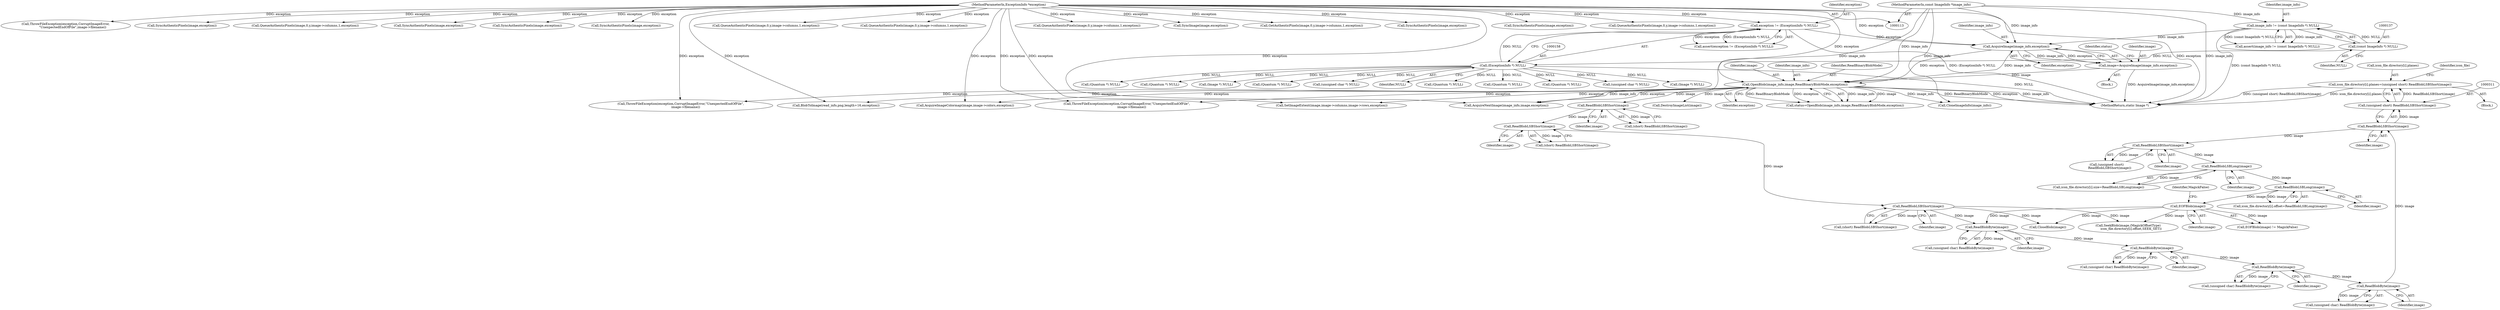 digraph "0_ImageMagick_0f6fc2d5bf8f500820c3dbcf0d23ee14f2d9f734_3@array" {
"1000302" [label="(Call,icon_file.directory[i].planes=(unsigned short) ReadBlobLSBShort(image))"];
"1000310" [label="(Call,(unsigned short) ReadBlobLSBShort(image))"];
"1000312" [label="(Call,ReadBlobLSBShort(image))"];
"1000300" [label="(Call,ReadBlobByte(image))"];
"1000288" [label="(Call,ReadBlobByte(image))"];
"1000276" [label="(Call,ReadBlobByte(image))"];
"1000264" [label="(Call,ReadBlobByte(image))"];
"1000348" [label="(Call,EOFBlob(image))"];
"1000344" [label="(Call,ReadBlobLSBLong(image))"];
"1000334" [label="(Call,ReadBlobLSBLong(image))"];
"1000324" [label="(Call,ReadBlobLSBShort(image))"];
"1000213" [label="(Call,ReadBlobLSBShort(image))"];
"1000205" [label="(Call,ReadBlobLSBShort(image))"];
"1000197" [label="(Call,ReadBlobLSBShort(image))"];
"1000173" [label="(Call,OpenBlob(image_info,image,ReadBinaryBlobMode,exception))"];
"1000168" [label="(Call,AcquireImage(image_info,exception))"];
"1000134" [label="(Call,image_info != (const ImageInfo *) NULL)"];
"1000114" [label="(MethodParameterIn,const ImageInfo *image_info)"];
"1000136" [label="(Call,(const ImageInfo *) NULL)"];
"1000155" [label="(Call,exception != (ExceptionInfo *) NULL)"];
"1000115" [label="(MethodParameterIn,ExceptionInfo *exception)"];
"1000157" [label="(Call,(ExceptionInfo *) NULL)"];
"1000166" [label="(Call,image=AcquireImage(image_info,exception))"];
"1001632" [label="(Call,QueueAuthenticPixels(image,0,y,image->columns,1,exception))"];
"1000265" [label="(Identifier,image)"];
"1000326" [label="(Call,icon_file.directory[i].size=ReadBlobLSBLong(image))"];
"1000274" [label="(Call,(unsigned char) ReadBlobByte(image))"];
"1000114" [label="(MethodParameterIn,const ImageInfo *image_info)"];
"1000197" [label="(Call,ReadBlobLSBShort(image))"];
"1000288" [label="(Call,ReadBlobByte(image))"];
"1001757" [label="(Call,QueueAuthenticPixels(image,0,y,image->columns,1,exception))"];
"1000298" [label="(Call,(unsigned char) ReadBlobByte(image))"];
"1000286" [label="(Call,(unsigned char) ReadBlobByte(image))"];
"1001944" [label="(Call,(Quantum *) NULL)"];
"1000176" [label="(Identifier,ReadBinaryBlobMode)"];
"1001089" [label="(Call,SetImageExtent(image,image->columns,image->rows,exception))"];
"1000345" [label="(Identifier,image)"];
"1000505" [label="(Call,(unsigned char *) NULL)"];
"1000175" [label="(Identifier,image)"];
"1000352" [label="(Call,ThrowFileException(exception,CorruptImageError,\"UnexpectedEndOfFile\",\n          image->filename))"];
"1000313" [label="(Identifier,image)"];
"1002136" [label="(Call,(Image *) NULL)"];
"1000336" [label="(Call,icon_file.directory[i].offset=ReadBlobLSBLong(image))"];
"1000134" [label="(Call,image_info != (const ImageInfo *) NULL)"];
"1001769" [label="(Call,(Quantum *) NULL)"];
"1000444" [label="(Call,ThrowFileException(exception,CorruptImageError,\"UnexpectedEndOfFile\",\n          image->filename))"];
"1000154" [label="(Call,assert(exception != (ExceptionInfo *) NULL))"];
"1001367" [label="(Call,(Quantum *) NULL)"];
"1000188" [label="(Call,(Image *) NULL)"];
"1000116" [label="(Block,)"];
"1000206" [label="(Identifier,image)"];
"1000591" [label="(Call,BlobToImage(read_info,png,length+16,exception))"];
"1001355" [label="(Call,QueueAuthenticPixels(image,0,y,image->columns,1,exception))"];
"1001528" [label="(Call,(Quantum *) NULL)"];
"1000277" [label="(Identifier,image)"];
"1000302" [label="(Call,icon_file.directory[i].planes=(unsigned short) ReadBlobLSBShort(image))"];
"1000934" [label="(Call,AcquireImageColormap(image,image->colors,exception))"];
"1000136" [label="(Call,(const ImageInfo *) NULL)"];
"1002168" [label="(Call,CloseBlob(image))"];
"1000962" [label="(Call,(unsigned char *) NULL)"];
"1000205" [label="(Call,ReadBlobLSBShort(image))"];
"1000174" [label="(Identifier,image_info)"];
"1000253" [label="(Block,)"];
"1000173" [label="(Call,OpenBlob(image_info,image,ReadBinaryBlobMode,exception))"];
"1000322" [label="(Call,(unsigned short)\n      ReadBlobLSBShort(image))"];
"1000349" [label="(Identifier,image)"];
"1000159" [label="(Identifier,NULL)"];
"1001899" [label="(Call,SyncImage(image,exception))"];
"1000172" [label="(Identifier,status)"];
"1000344" [label="(Call,ReadBlobLSBLong(image))"];
"1001932" [label="(Call,GetAuthenticPixels(image,0,y,image->columns,1,exception))"];
"1000169" [label="(Identifier,image_info)"];
"1001701" [label="(Call,SyncAuthenticPixels(image,exception))"];
"1000324" [label="(Call,ReadBlobLSBShort(image))"];
"1000312" [label="(Call,ReadBlobLSBShort(image))"];
"1002128" [label="(Call,AcquireNextImage(image_info,image,exception))"];
"1000264" [label="(Call,ReadBlobByte(image))"];
"1000115" [label="(MethodParameterIn,ExceptionInfo *exception)"];
"1000579" [label="(Call,CloneImageInfo(image_info))"];
"1000166" [label="(Call,image=AcquireImage(image_info,exception))"];
"1000325" [label="(Identifier,image)"];
"1000133" [label="(Call,assert(image_info != (const ImageInfo *) NULL))"];
"1000276" [label="(Call,ReadBlobByte(image))"];
"1000379" [label="(Call,SeekBlob(image,(MagickOffsetType)\n      icon_file.directory[i].offset,SEEK_SET))"];
"1000300" [label="(Call,ReadBlobByte(image))"];
"1001300" [label="(Call,SyncAuthenticPixels(image,exception))"];
"1000156" [label="(Identifier,exception)"];
"1000211" [label="(Call,(short) ReadBlobLSBShort(image))"];
"1001644" [label="(Call,(Quantum *) NULL)"];
"1000335" [label="(Identifier,image)"];
"1000198" [label="(Identifier,image)"];
"1001171" [label="(Call,QueueAuthenticPixels(image,0,y,image->columns,1,exception))"];
"1000310" [label="(Call,(unsigned short) ReadBlobLSBShort(image))"];
"1000348" [label="(Call,EOFBlob(image))"];
"1000195" [label="(Call,(short) ReadBlobLSBShort(image))"];
"1000334" [label="(Call,ReadBlobLSBLong(image))"];
"1001183" [label="(Call,(Quantum *) NULL)"];
"1000214" [label="(Identifier,image)"];
"1000185" [label="(Call,DestroyImageList(image))"];
"1000203" [label="(Call,(short) ReadBlobLSBShort(image))"];
"1000177" [label="(Identifier,exception)"];
"1000155" [label="(Call,exception != (ExceptionInfo *) NULL)"];
"1000171" [label="(Call,status=OpenBlob(image_info,image,ReadBinaryBlobMode,exception))"];
"1002173" [label="(MethodReturn,static Image *)"];
"1000138" [label="(Identifier,NULL)"];
"1000170" [label="(Identifier,exception)"];
"1000303" [label="(Call,icon_file.directory[i].planes)"];
"1000157" [label="(Call,(ExceptionInfo *) NULL)"];
"1000347" [label="(Call,EOFBlob(image) != MagickFalse)"];
"1000167" [label="(Identifier,image)"];
"1002088" [label="(Call,ThrowFileException(exception,CorruptImageError,\n              \"UnexpectedEndOfFile\",image->filename))"];
"1000213" [label="(Call,ReadBlobLSBShort(image))"];
"1000135" [label="(Identifier,image_info)"];
"1001461" [label="(Call,SyncAuthenticPixels(image,exception))"];
"1000262" [label="(Call,(unsigned char) ReadBlobByte(image))"];
"1000168" [label="(Call,AcquireImage(image_info,exception))"];
"1000301" [label="(Identifier,image)"];
"1000318" [label="(Identifier,icon_file)"];
"1000350" [label="(Identifier,MagickFalse)"];
"1001516" [label="(Call,QueueAuthenticPixels(image,0,y,image->columns,1,exception))"];
"1000289" [label="(Identifier,image)"];
"1001852" [label="(Call,SyncAuthenticPixels(image,exception))"];
"1002077" [label="(Call,SyncAuthenticPixels(image,exception))"];
"1001577" [label="(Call,SyncAuthenticPixels(image,exception))"];
"1000302" -> "1000253"  [label="AST: "];
"1000302" -> "1000310"  [label="CFG: "];
"1000303" -> "1000302"  [label="AST: "];
"1000310" -> "1000302"  [label="AST: "];
"1000318" -> "1000302"  [label="CFG: "];
"1000302" -> "1002173"  [label="DDG: (unsigned short) ReadBlobLSBShort(image)"];
"1000302" -> "1002173"  [label="DDG: icon_file.directory[i].planes"];
"1000310" -> "1000302"  [label="DDG: ReadBlobLSBShort(image)"];
"1000310" -> "1000312"  [label="CFG: "];
"1000311" -> "1000310"  [label="AST: "];
"1000312" -> "1000310"  [label="AST: "];
"1000312" -> "1000310"  [label="DDG: image"];
"1000312" -> "1000313"  [label="CFG: "];
"1000313" -> "1000312"  [label="AST: "];
"1000300" -> "1000312"  [label="DDG: image"];
"1000312" -> "1000324"  [label="DDG: image"];
"1000300" -> "1000298"  [label="AST: "];
"1000300" -> "1000301"  [label="CFG: "];
"1000301" -> "1000300"  [label="AST: "];
"1000298" -> "1000300"  [label="CFG: "];
"1000300" -> "1000298"  [label="DDG: image"];
"1000288" -> "1000300"  [label="DDG: image"];
"1000288" -> "1000286"  [label="AST: "];
"1000288" -> "1000289"  [label="CFG: "];
"1000289" -> "1000288"  [label="AST: "];
"1000286" -> "1000288"  [label="CFG: "];
"1000288" -> "1000286"  [label="DDG: image"];
"1000276" -> "1000288"  [label="DDG: image"];
"1000276" -> "1000274"  [label="AST: "];
"1000276" -> "1000277"  [label="CFG: "];
"1000277" -> "1000276"  [label="AST: "];
"1000274" -> "1000276"  [label="CFG: "];
"1000276" -> "1000274"  [label="DDG: image"];
"1000264" -> "1000276"  [label="DDG: image"];
"1000264" -> "1000262"  [label="AST: "];
"1000264" -> "1000265"  [label="CFG: "];
"1000265" -> "1000264"  [label="AST: "];
"1000262" -> "1000264"  [label="CFG: "];
"1000264" -> "1000262"  [label="DDG: image"];
"1000348" -> "1000264"  [label="DDG: image"];
"1000213" -> "1000264"  [label="DDG: image"];
"1000348" -> "1000347"  [label="AST: "];
"1000348" -> "1000349"  [label="CFG: "];
"1000349" -> "1000348"  [label="AST: "];
"1000350" -> "1000348"  [label="CFG: "];
"1000348" -> "1000347"  [label="DDG: image"];
"1000344" -> "1000348"  [label="DDG: image"];
"1000348" -> "1000379"  [label="DDG: image"];
"1000348" -> "1002168"  [label="DDG: image"];
"1000344" -> "1000336"  [label="AST: "];
"1000344" -> "1000345"  [label="CFG: "];
"1000345" -> "1000344"  [label="AST: "];
"1000336" -> "1000344"  [label="CFG: "];
"1000344" -> "1000336"  [label="DDG: image"];
"1000334" -> "1000344"  [label="DDG: image"];
"1000334" -> "1000326"  [label="AST: "];
"1000334" -> "1000335"  [label="CFG: "];
"1000335" -> "1000334"  [label="AST: "];
"1000326" -> "1000334"  [label="CFG: "];
"1000334" -> "1000326"  [label="DDG: image"];
"1000324" -> "1000334"  [label="DDG: image"];
"1000324" -> "1000322"  [label="AST: "];
"1000324" -> "1000325"  [label="CFG: "];
"1000325" -> "1000324"  [label="AST: "];
"1000322" -> "1000324"  [label="CFG: "];
"1000324" -> "1000322"  [label="DDG: image"];
"1000213" -> "1000211"  [label="AST: "];
"1000213" -> "1000214"  [label="CFG: "];
"1000214" -> "1000213"  [label="AST: "];
"1000211" -> "1000213"  [label="CFG: "];
"1000213" -> "1000211"  [label="DDG: image"];
"1000205" -> "1000213"  [label="DDG: image"];
"1000213" -> "1000379"  [label="DDG: image"];
"1000213" -> "1002168"  [label="DDG: image"];
"1000205" -> "1000203"  [label="AST: "];
"1000205" -> "1000206"  [label="CFG: "];
"1000206" -> "1000205"  [label="AST: "];
"1000203" -> "1000205"  [label="CFG: "];
"1000205" -> "1000203"  [label="DDG: image"];
"1000197" -> "1000205"  [label="DDG: image"];
"1000197" -> "1000195"  [label="AST: "];
"1000197" -> "1000198"  [label="CFG: "];
"1000198" -> "1000197"  [label="AST: "];
"1000195" -> "1000197"  [label="CFG: "];
"1000197" -> "1000195"  [label="DDG: image"];
"1000173" -> "1000197"  [label="DDG: image"];
"1000173" -> "1000171"  [label="AST: "];
"1000173" -> "1000177"  [label="CFG: "];
"1000174" -> "1000173"  [label="AST: "];
"1000175" -> "1000173"  [label="AST: "];
"1000176" -> "1000173"  [label="AST: "];
"1000177" -> "1000173"  [label="AST: "];
"1000171" -> "1000173"  [label="CFG: "];
"1000173" -> "1002173"  [label="DDG: ReadBinaryBlobMode"];
"1000173" -> "1002173"  [label="DDG: exception"];
"1000173" -> "1002173"  [label="DDG: image_info"];
"1000173" -> "1000171"  [label="DDG: image_info"];
"1000173" -> "1000171"  [label="DDG: image"];
"1000173" -> "1000171"  [label="DDG: ReadBinaryBlobMode"];
"1000173" -> "1000171"  [label="DDG: exception"];
"1000168" -> "1000173"  [label="DDG: image_info"];
"1000168" -> "1000173"  [label="DDG: exception"];
"1000114" -> "1000173"  [label="DDG: image_info"];
"1000166" -> "1000173"  [label="DDG: image"];
"1000115" -> "1000173"  [label="DDG: exception"];
"1000173" -> "1000185"  [label="DDG: image"];
"1000173" -> "1000352"  [label="DDG: exception"];
"1000173" -> "1000444"  [label="DDG: exception"];
"1000173" -> "1000579"  [label="DDG: image_info"];
"1000173" -> "1000591"  [label="DDG: exception"];
"1000173" -> "1000934"  [label="DDG: exception"];
"1000173" -> "1001089"  [label="DDG: exception"];
"1000173" -> "1002128"  [label="DDG: image_info"];
"1000173" -> "1002128"  [label="DDG: exception"];
"1000168" -> "1000166"  [label="AST: "];
"1000168" -> "1000170"  [label="CFG: "];
"1000169" -> "1000168"  [label="AST: "];
"1000170" -> "1000168"  [label="AST: "];
"1000166" -> "1000168"  [label="CFG: "];
"1000168" -> "1000166"  [label="DDG: image_info"];
"1000168" -> "1000166"  [label="DDG: exception"];
"1000134" -> "1000168"  [label="DDG: image_info"];
"1000114" -> "1000168"  [label="DDG: image_info"];
"1000155" -> "1000168"  [label="DDG: exception"];
"1000115" -> "1000168"  [label="DDG: exception"];
"1000134" -> "1000133"  [label="AST: "];
"1000134" -> "1000136"  [label="CFG: "];
"1000135" -> "1000134"  [label="AST: "];
"1000136" -> "1000134"  [label="AST: "];
"1000133" -> "1000134"  [label="CFG: "];
"1000134" -> "1002173"  [label="DDG: (const ImageInfo *) NULL"];
"1000134" -> "1000133"  [label="DDG: image_info"];
"1000134" -> "1000133"  [label="DDG: (const ImageInfo *) NULL"];
"1000114" -> "1000134"  [label="DDG: image_info"];
"1000136" -> "1000134"  [label="DDG: NULL"];
"1000114" -> "1000113"  [label="AST: "];
"1000114" -> "1002173"  [label="DDG: image_info"];
"1000114" -> "1000579"  [label="DDG: image_info"];
"1000114" -> "1002128"  [label="DDG: image_info"];
"1000136" -> "1000138"  [label="CFG: "];
"1000137" -> "1000136"  [label="AST: "];
"1000138" -> "1000136"  [label="AST: "];
"1000136" -> "1000157"  [label="DDG: NULL"];
"1000155" -> "1000154"  [label="AST: "];
"1000155" -> "1000157"  [label="CFG: "];
"1000156" -> "1000155"  [label="AST: "];
"1000157" -> "1000155"  [label="AST: "];
"1000154" -> "1000155"  [label="CFG: "];
"1000155" -> "1002173"  [label="DDG: (ExceptionInfo *) NULL"];
"1000155" -> "1000154"  [label="DDG: exception"];
"1000155" -> "1000154"  [label="DDG: (ExceptionInfo *) NULL"];
"1000115" -> "1000155"  [label="DDG: exception"];
"1000157" -> "1000155"  [label="DDG: NULL"];
"1000115" -> "1000113"  [label="AST: "];
"1000115" -> "1002173"  [label="DDG: exception"];
"1000115" -> "1000352"  [label="DDG: exception"];
"1000115" -> "1000444"  [label="DDG: exception"];
"1000115" -> "1000591"  [label="DDG: exception"];
"1000115" -> "1000934"  [label="DDG: exception"];
"1000115" -> "1001089"  [label="DDG: exception"];
"1000115" -> "1001171"  [label="DDG: exception"];
"1000115" -> "1001300"  [label="DDG: exception"];
"1000115" -> "1001355"  [label="DDG: exception"];
"1000115" -> "1001461"  [label="DDG: exception"];
"1000115" -> "1001516"  [label="DDG: exception"];
"1000115" -> "1001577"  [label="DDG: exception"];
"1000115" -> "1001632"  [label="DDG: exception"];
"1000115" -> "1001701"  [label="DDG: exception"];
"1000115" -> "1001757"  [label="DDG: exception"];
"1000115" -> "1001852"  [label="DDG: exception"];
"1000115" -> "1001899"  [label="DDG: exception"];
"1000115" -> "1001932"  [label="DDG: exception"];
"1000115" -> "1002077"  [label="DDG: exception"];
"1000115" -> "1002088"  [label="DDG: exception"];
"1000115" -> "1002128"  [label="DDG: exception"];
"1000157" -> "1000159"  [label="CFG: "];
"1000158" -> "1000157"  [label="AST: "];
"1000159" -> "1000157"  [label="AST: "];
"1000157" -> "1002173"  [label="DDG: NULL"];
"1000157" -> "1000188"  [label="DDG: NULL"];
"1000157" -> "1000505"  [label="DDG: NULL"];
"1000157" -> "1000962"  [label="DDG: NULL"];
"1000157" -> "1001183"  [label="DDG: NULL"];
"1000157" -> "1001367"  [label="DDG: NULL"];
"1000157" -> "1001528"  [label="DDG: NULL"];
"1000157" -> "1001644"  [label="DDG: NULL"];
"1000157" -> "1001769"  [label="DDG: NULL"];
"1000157" -> "1001944"  [label="DDG: NULL"];
"1000157" -> "1002136"  [label="DDG: NULL"];
"1000166" -> "1000116"  [label="AST: "];
"1000167" -> "1000166"  [label="AST: "];
"1000172" -> "1000166"  [label="CFG: "];
"1000166" -> "1002173"  [label="DDG: AcquireImage(image_info,exception)"];
}

